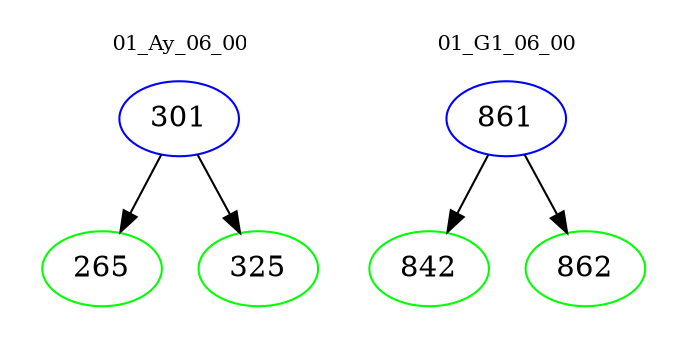 digraph{
subgraph cluster_0 {
color = white
label = "01_Ay_06_00";
fontsize=10;
T0_301 [label="301", color="blue"]
T0_301 -> T0_265 [color="black"]
T0_265 [label="265", color="green"]
T0_301 -> T0_325 [color="black"]
T0_325 [label="325", color="green"]
}
subgraph cluster_1 {
color = white
label = "01_G1_06_00";
fontsize=10;
T1_861 [label="861", color="blue"]
T1_861 -> T1_842 [color="black"]
T1_842 [label="842", color="green"]
T1_861 -> T1_862 [color="black"]
T1_862 [label="862", color="green"]
}
}
